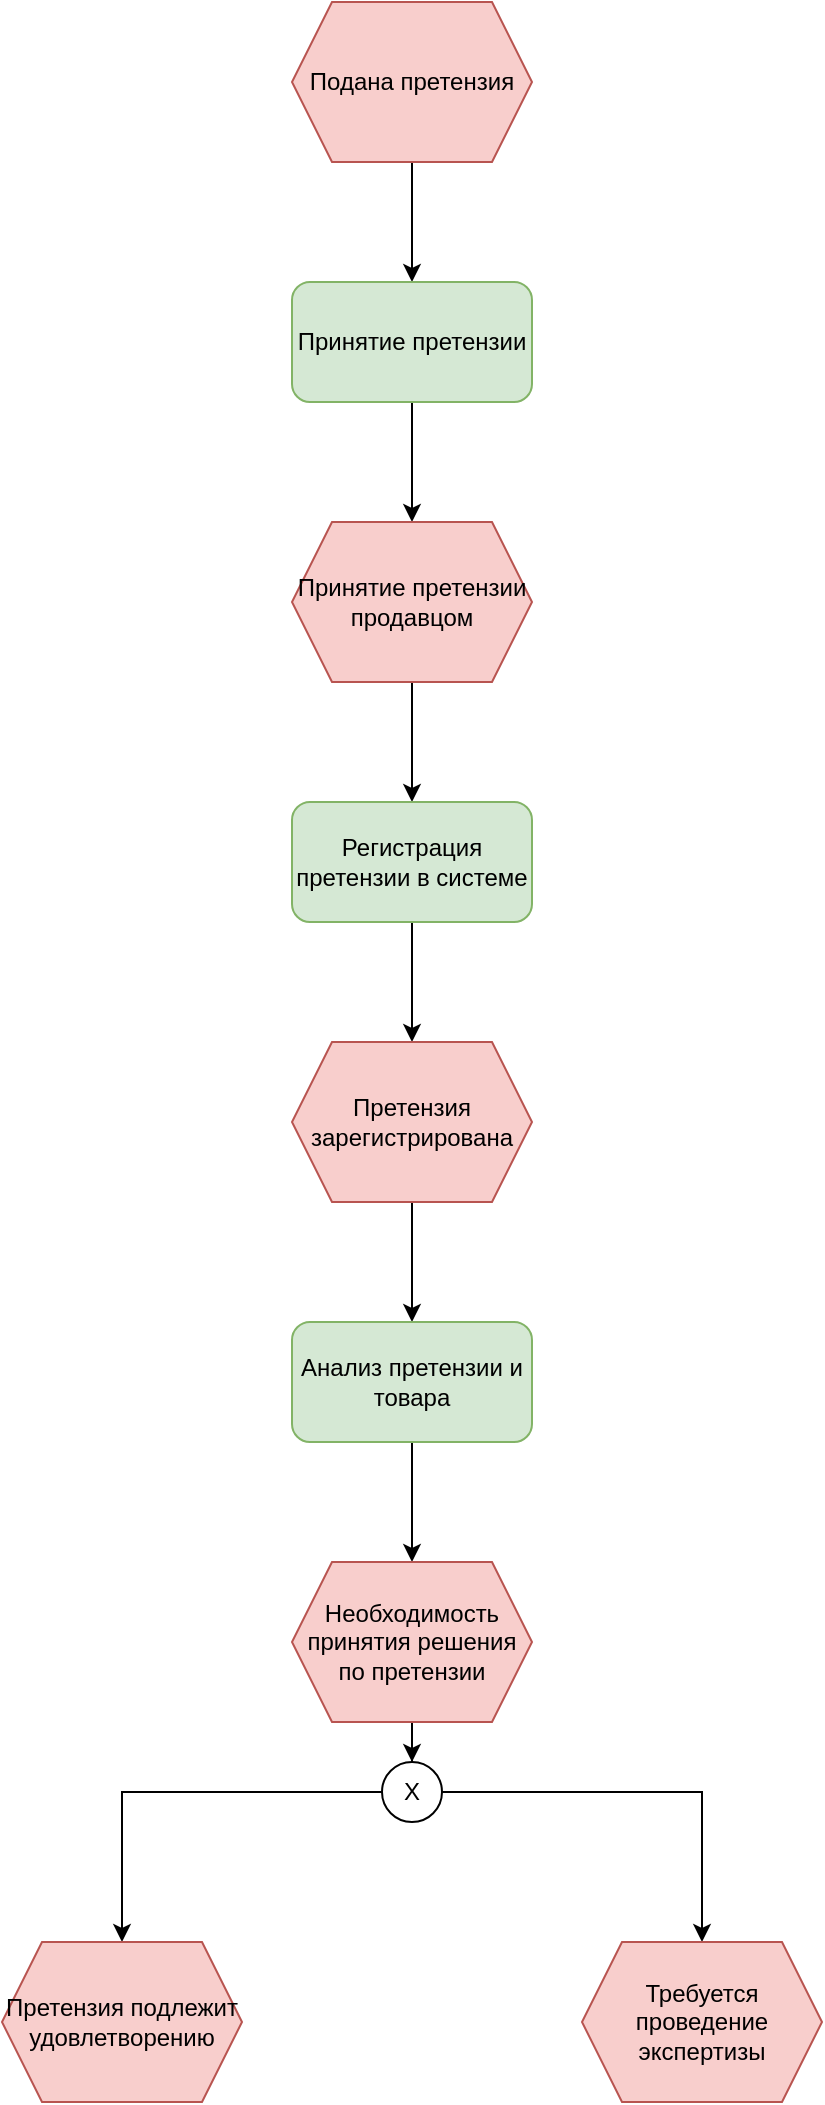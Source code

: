 <mxfile version="26.2.14">
  <diagram name="Page-1" id="lzONCV_IcDsmfXTyI49E">
    <mxGraphModel dx="1152" dy="697" grid="1" gridSize="10" guides="1" tooltips="1" connect="1" arrows="1" fold="1" page="1" pageScale="1" pageWidth="850" pageHeight="1100" math="0" shadow="0">
      <root>
        <mxCell id="0" />
        <mxCell id="1" parent="0" />
        <mxCell id="SaqAZSWc51wPuimI3QSf-3" style="edgeStyle=orthogonalEdgeStyle;rounded=0;orthogonalLoop=1;jettySize=auto;html=1;" edge="1" parent="1" source="SaqAZSWc51wPuimI3QSf-1" target="SaqAZSWc51wPuimI3QSf-2">
          <mxGeometry relative="1" as="geometry" />
        </mxCell>
        <mxCell id="SaqAZSWc51wPuimI3QSf-1" value="Подана претензия" style="shape=hexagon;perimeter=hexagonPerimeter2;whiteSpace=wrap;html=1;fixedSize=1;fillColor=#f8cecc;strokeColor=#b85450;" vertex="1" parent="1">
          <mxGeometry x="365" y="30" width="120" height="80" as="geometry" />
        </mxCell>
        <mxCell id="SaqAZSWc51wPuimI3QSf-5" style="edgeStyle=orthogonalEdgeStyle;rounded=0;orthogonalLoop=1;jettySize=auto;html=1;entryX=0.5;entryY=0;entryDx=0;entryDy=0;" edge="1" parent="1" source="SaqAZSWc51wPuimI3QSf-2" target="SaqAZSWc51wPuimI3QSf-4">
          <mxGeometry relative="1" as="geometry" />
        </mxCell>
        <mxCell id="SaqAZSWc51wPuimI3QSf-2" value="Принятие претензии" style="rounded=1;whiteSpace=wrap;html=1;fillColor=#d5e8d4;strokeColor=#82b366;" vertex="1" parent="1">
          <mxGeometry x="365" y="170" width="120" height="60" as="geometry" />
        </mxCell>
        <mxCell id="SaqAZSWc51wPuimI3QSf-7" style="edgeStyle=orthogonalEdgeStyle;rounded=0;orthogonalLoop=1;jettySize=auto;html=1;entryX=0.5;entryY=0;entryDx=0;entryDy=0;" edge="1" parent="1" source="SaqAZSWc51wPuimI3QSf-4" target="SaqAZSWc51wPuimI3QSf-6">
          <mxGeometry relative="1" as="geometry" />
        </mxCell>
        <mxCell id="SaqAZSWc51wPuimI3QSf-4" value="Принятие претензии продавцом" style="shape=hexagon;perimeter=hexagonPerimeter2;whiteSpace=wrap;html=1;fixedSize=1;fillColor=#f8cecc;strokeColor=#b85450;" vertex="1" parent="1">
          <mxGeometry x="365" y="290" width="120" height="80" as="geometry" />
        </mxCell>
        <mxCell id="SaqAZSWc51wPuimI3QSf-9" style="edgeStyle=orthogonalEdgeStyle;rounded=0;orthogonalLoop=1;jettySize=auto;html=1;" edge="1" parent="1" source="SaqAZSWc51wPuimI3QSf-6" target="SaqAZSWc51wPuimI3QSf-8">
          <mxGeometry relative="1" as="geometry" />
        </mxCell>
        <mxCell id="SaqAZSWc51wPuimI3QSf-6" value="Регистрация претензии в системе" style="rounded=1;whiteSpace=wrap;html=1;fillColor=#d5e8d4;strokeColor=#82b366;" vertex="1" parent="1">
          <mxGeometry x="365" y="430" width="120" height="60" as="geometry" />
        </mxCell>
        <mxCell id="SaqAZSWc51wPuimI3QSf-11" style="edgeStyle=orthogonalEdgeStyle;rounded=0;orthogonalLoop=1;jettySize=auto;html=1;entryX=0.5;entryY=0;entryDx=0;entryDy=0;" edge="1" parent="1" source="SaqAZSWc51wPuimI3QSf-8" target="SaqAZSWc51wPuimI3QSf-10">
          <mxGeometry relative="1" as="geometry" />
        </mxCell>
        <mxCell id="SaqAZSWc51wPuimI3QSf-8" value="Претензия зарегистрирована" style="shape=hexagon;perimeter=hexagonPerimeter2;whiteSpace=wrap;html=1;fixedSize=1;fillColor=#f8cecc;strokeColor=#b85450;" vertex="1" parent="1">
          <mxGeometry x="365" y="550" width="120" height="80" as="geometry" />
        </mxCell>
        <mxCell id="SaqAZSWc51wPuimI3QSf-13" style="edgeStyle=orthogonalEdgeStyle;rounded=0;orthogonalLoop=1;jettySize=auto;html=1;entryX=0.5;entryY=0;entryDx=0;entryDy=0;" edge="1" parent="1" source="SaqAZSWc51wPuimI3QSf-10" target="SaqAZSWc51wPuimI3QSf-12">
          <mxGeometry relative="1" as="geometry" />
        </mxCell>
        <mxCell id="SaqAZSWc51wPuimI3QSf-10" value="Анализ претензии и товара" style="rounded=1;whiteSpace=wrap;html=1;fillColor=#d5e8d4;strokeColor=#82b366;" vertex="1" parent="1">
          <mxGeometry x="365" y="690" width="120" height="60" as="geometry" />
        </mxCell>
        <mxCell id="SaqAZSWc51wPuimI3QSf-15" style="edgeStyle=orthogonalEdgeStyle;rounded=0;orthogonalLoop=1;jettySize=auto;html=1;entryX=0.5;entryY=0;entryDx=0;entryDy=0;" edge="1" parent="1" source="SaqAZSWc51wPuimI3QSf-12" target="SaqAZSWc51wPuimI3QSf-14">
          <mxGeometry relative="1" as="geometry" />
        </mxCell>
        <mxCell id="SaqAZSWc51wPuimI3QSf-12" value="Необходимость принятия решения по претензии" style="shape=hexagon;perimeter=hexagonPerimeter2;whiteSpace=wrap;html=1;fixedSize=1;fillColor=#f8cecc;strokeColor=#b85450;" vertex="1" parent="1">
          <mxGeometry x="365" y="810" width="120" height="80" as="geometry" />
        </mxCell>
        <mxCell id="SaqAZSWc51wPuimI3QSf-18" style="edgeStyle=orthogonalEdgeStyle;rounded=0;orthogonalLoop=1;jettySize=auto;html=1;entryX=0.5;entryY=0;entryDx=0;entryDy=0;" edge="1" parent="1" source="SaqAZSWc51wPuimI3QSf-14" target="SaqAZSWc51wPuimI3QSf-16">
          <mxGeometry relative="1" as="geometry" />
        </mxCell>
        <mxCell id="SaqAZSWc51wPuimI3QSf-19" style="edgeStyle=orthogonalEdgeStyle;rounded=0;orthogonalLoop=1;jettySize=auto;html=1;entryX=0.5;entryY=0;entryDx=0;entryDy=0;" edge="1" parent="1" source="SaqAZSWc51wPuimI3QSf-14" target="SaqAZSWc51wPuimI3QSf-17">
          <mxGeometry relative="1" as="geometry" />
        </mxCell>
        <mxCell id="SaqAZSWc51wPuimI3QSf-14" value="X" style="ellipse;whiteSpace=wrap;html=1;aspect=fixed;" vertex="1" parent="1">
          <mxGeometry x="410" y="910" width="30" height="30" as="geometry" />
        </mxCell>
        <mxCell id="SaqAZSWc51wPuimI3QSf-16" value="Претензия подлежит удовлетворению" style="shape=hexagon;perimeter=hexagonPerimeter2;whiteSpace=wrap;html=1;fixedSize=1;fillColor=#f8cecc;strokeColor=#b85450;" vertex="1" parent="1">
          <mxGeometry x="220" y="1000" width="120" height="80" as="geometry" />
        </mxCell>
        <mxCell id="SaqAZSWc51wPuimI3QSf-17" value="Требуется проведение экспертизы" style="shape=hexagon;perimeter=hexagonPerimeter2;whiteSpace=wrap;html=1;fixedSize=1;fillColor=#f8cecc;strokeColor=#b85450;" vertex="1" parent="1">
          <mxGeometry x="510" y="1000" width="120" height="80" as="geometry" />
        </mxCell>
      </root>
    </mxGraphModel>
  </diagram>
</mxfile>
